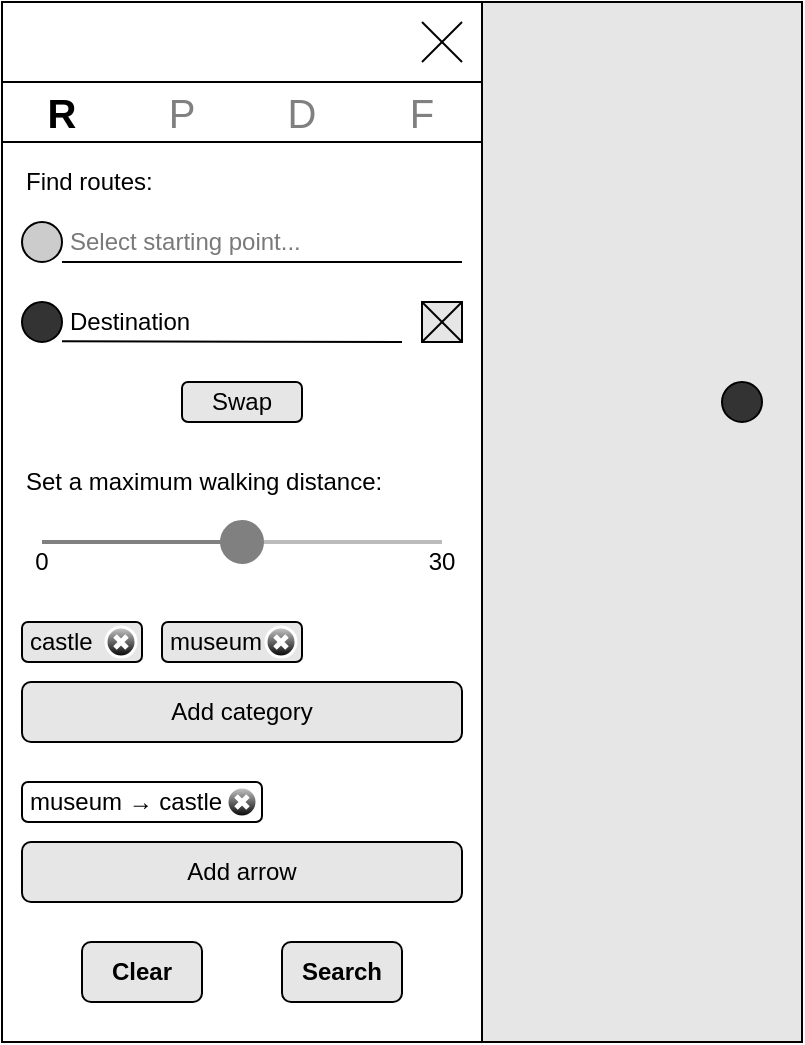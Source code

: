<mxfile version="22.1.11" type="device">
  <diagram name="Page-1" id="KsgSTaAlggie12FrJFNT">
    <mxGraphModel dx="1114" dy="592" grid="1" gridSize="10" guides="1" tooltips="1" connect="1" arrows="1" fold="1" page="1" pageScale="1" pageWidth="827" pageHeight="1169" math="0" shadow="0">
      <root>
        <mxCell id="0" />
        <mxCell id="1" parent="0" />
        <mxCell id="9Uofys7KYo2Ra19vz7WM-36" value="" style="rounded=0;whiteSpace=wrap;html=1;fillColor=#E6E6E6;" parent="1" vertex="1">
          <mxGeometry x="280" y="40" width="160" height="520" as="geometry" />
        </mxCell>
        <mxCell id="9Uofys7KYo2Ra19vz7WM-1" value="" style="rounded=0;whiteSpace=wrap;html=1;fillColor=none;" parent="1" vertex="1">
          <mxGeometry x="40" y="40" width="240" height="520" as="geometry" />
        </mxCell>
        <mxCell id="9Uofys7KYo2Ra19vz7WM-80" value="" style="rounded=0;whiteSpace=wrap;html=1;fillColor=#E6E6E6;strokeWidth=1;" parent="1" vertex="1">
          <mxGeometry x="250" y="190" width="20" height="20" as="geometry" />
        </mxCell>
        <mxCell id="9Uofys7KYo2Ra19vz7WM-2" value="" style="rounded=0;whiteSpace=wrap;html=1;" parent="1" vertex="1">
          <mxGeometry x="40" y="80" width="240" height="30" as="geometry" />
        </mxCell>
        <mxCell id="9Uofys7KYo2Ra19vz7WM-3" value="" style="endArrow=none;html=1;rounded=0;strokeWidth=1;" parent="1" edge="1">
          <mxGeometry width="50" height="50" relative="1" as="geometry">
            <mxPoint x="250" y="70" as="sourcePoint" />
            <mxPoint x="270" y="50" as="targetPoint" />
          </mxGeometry>
        </mxCell>
        <mxCell id="9Uofys7KYo2Ra19vz7WM-4" value="" style="endArrow=none;html=1;rounded=0;strokeWidth=1;" parent="1" edge="1">
          <mxGeometry width="50" height="50" relative="1" as="geometry">
            <mxPoint x="270" y="70" as="sourcePoint" />
            <mxPoint x="250" y="50" as="targetPoint" />
          </mxGeometry>
        </mxCell>
        <mxCell id="9Uofys7KYo2Ra19vz7WM-5" value="R" style="text;html=1;strokeColor=none;fillColor=none;align=center;verticalAlign=middle;whiteSpace=wrap;rounded=0;fontStyle=1;fontSize=20;" parent="1" vertex="1">
          <mxGeometry x="40" y="80" width="60" height="30" as="geometry" />
        </mxCell>
        <mxCell id="9Uofys7KYo2Ra19vz7WM-6" value="P" style="text;html=1;strokeColor=none;fillColor=none;align=center;verticalAlign=middle;whiteSpace=wrap;rounded=0;fontStyle=0;fontSize=20;fontColor=#808080;" parent="1" vertex="1">
          <mxGeometry x="100" y="80" width="60" height="30" as="geometry" />
        </mxCell>
        <mxCell id="9Uofys7KYo2Ra19vz7WM-7" value="D" style="text;html=1;strokeColor=none;fillColor=none;align=center;verticalAlign=middle;whiteSpace=wrap;rounded=0;fontStyle=0;fontSize=20;fontColor=#808080;" parent="1" vertex="1">
          <mxGeometry x="160" y="80" width="60" height="30" as="geometry" />
        </mxCell>
        <mxCell id="9Uofys7KYo2Ra19vz7WM-8" value="" style="endArrow=none;html=1;rounded=0;" parent="1" edge="1">
          <mxGeometry width="50" height="50" relative="1" as="geometry">
            <mxPoint x="270" y="170" as="sourcePoint" />
            <mxPoint x="70" y="170" as="targetPoint" />
          </mxGeometry>
        </mxCell>
        <mxCell id="9Uofys7KYo2Ra19vz7WM-9" value="Find routes:" style="text;html=1;strokeColor=none;fillColor=none;align=left;verticalAlign=middle;whiteSpace=wrap;rounded=0;" parent="1" vertex="1">
          <mxGeometry x="50" y="120" width="220" height="20" as="geometry" />
        </mxCell>
        <mxCell id="9Uofys7KYo2Ra19vz7WM-12" value="" style="endArrow=none;html=1;rounded=0;" parent="1" edge="1">
          <mxGeometry width="50" height="50" relative="1" as="geometry">
            <mxPoint x="240" y="210" as="sourcePoint" />
            <mxPoint x="70" y="209.67" as="targetPoint" />
          </mxGeometry>
        </mxCell>
        <mxCell id="9Uofys7KYo2Ra19vz7WM-13" value="" style="endArrow=none;html=1;rounded=0;strokeWidth=1;spacing=2;" parent="1" edge="1">
          <mxGeometry width="50" height="50" relative="1" as="geometry">
            <mxPoint x="250" y="210" as="sourcePoint" />
            <mxPoint x="270" y="190" as="targetPoint" />
          </mxGeometry>
        </mxCell>
        <mxCell id="9Uofys7KYo2Ra19vz7WM-14" value="" style="endArrow=none;html=1;rounded=0;strokeWidth=1;spacing=2;" parent="1" edge="1">
          <mxGeometry width="50" height="50" relative="1" as="geometry">
            <mxPoint x="270" y="210" as="sourcePoint" />
            <mxPoint x="250" y="190" as="targetPoint" />
          </mxGeometry>
        </mxCell>
        <mxCell id="9Uofys7KYo2Ra19vz7WM-15" value="Select starting point..." style="text;html=1;strokeColor=none;fillColor=none;align=left;verticalAlign=middle;whiteSpace=wrap;rounded=0;fontColor=#797979;spacingLeft=2;" parent="1" vertex="1">
          <mxGeometry x="70" y="150" width="200" height="20" as="geometry" />
        </mxCell>
        <mxCell id="9Uofys7KYo2Ra19vz7WM-16" value="Destination" style="text;html=1;strokeColor=none;fillColor=none;align=left;verticalAlign=middle;whiteSpace=wrap;rounded=0;fontColor=#000000;spacingLeft=2;" parent="1" vertex="1">
          <mxGeometry x="70" y="190" width="170" height="20" as="geometry" />
        </mxCell>
        <mxCell id="9Uofys7KYo2Ra19vz7WM-17" value="Swap" style="rounded=1;whiteSpace=wrap;html=1;fontSize=12;fillColor=#E6E6E6;" parent="1" vertex="1">
          <mxGeometry x="130" y="230" width="60" height="20" as="geometry" />
        </mxCell>
        <mxCell id="9Uofys7KYo2Ra19vz7WM-18" value="Search" style="rounded=1;whiteSpace=wrap;html=1;fontColor=#000000;fontStyle=1;fillColor=#E6E6E6;" parent="1" vertex="1">
          <mxGeometry x="180" y="510" width="60" height="30" as="geometry" />
        </mxCell>
        <mxCell id="9Uofys7KYo2Ra19vz7WM-19" value="Clear" style="rounded=1;whiteSpace=wrap;html=1;fontColor=#000000;fontStyle=1;fillColor=#E6E6E6;" parent="1" vertex="1">
          <mxGeometry x="80" y="510" width="60" height="30" as="geometry" />
        </mxCell>
        <mxCell id="9Uofys7KYo2Ra19vz7WM-20" value="Set a maximum walking distance:" style="text;html=1;strokeColor=none;fillColor=none;align=left;verticalAlign=middle;whiteSpace=wrap;rounded=0;" parent="1" vertex="1">
          <mxGeometry x="50" y="270" width="220" height="20" as="geometry" />
        </mxCell>
        <mxCell id="9Uofys7KYo2Ra19vz7WM-21" value="" style="dashed=0;verticalLabelPosition=bottom;verticalAlign=top;align=center;shape=mxgraph.gmdl.slider2;barPos=50;strokeColor=#808080;opacity=100;strokeWidth=2;fillColor=#808080;handleSize=20;shadow=0;html=1;" parent="1" vertex="1">
          <mxGeometry x="60" y="300" width="200" height="20" as="geometry" />
        </mxCell>
        <mxCell id="9Uofys7KYo2Ra19vz7WM-22" value="Add category" style="rounded=1;whiteSpace=wrap;html=1;fillColor=#E6E6E6;" parent="1" vertex="1">
          <mxGeometry x="50" y="380" width="220" height="30" as="geometry" />
        </mxCell>
        <mxCell id="9Uofys7KYo2Ra19vz7WM-23" value="castle" style="rounded=1;whiteSpace=wrap;html=1;align=left;spacingLeft=2;fillColor=#E6E6E6;" parent="1" vertex="1">
          <mxGeometry x="50" y="350" width="60" height="20" as="geometry" />
        </mxCell>
        <mxCell id="9Uofys7KYo2Ra19vz7WM-24" value="" style="verticalLabelPosition=bottom;verticalAlign=top;html=1;shadow=0;dashed=0;strokeWidth=1;shape=mxgraph.ios.iDeleteApp;fillColor=#cccccc;fillColor2=#000000;strokeColor=#ffffff;sketch=0;" parent="1" vertex="1">
          <mxGeometry x="92" y="352.5" width="15" height="15" as="geometry" />
        </mxCell>
        <mxCell id="9Uofys7KYo2Ra19vz7WM-25" value="museum" style="rounded=1;whiteSpace=wrap;html=1;align=left;spacingLeft=2;fillColor=#E6E6E6;" parent="1" vertex="1">
          <mxGeometry x="120" y="350" width="70" height="20" as="geometry" />
        </mxCell>
        <mxCell id="9Uofys7KYo2Ra19vz7WM-26" value="" style="verticalLabelPosition=bottom;verticalAlign=top;html=1;shadow=0;dashed=0;strokeWidth=1;shape=mxgraph.ios.iDeleteApp;fillColor=#cccccc;fillColor2=#000000;strokeColor=#ffffff;sketch=0;" parent="1" vertex="1">
          <mxGeometry x="172" y="352.5" width="15" height="15" as="geometry" />
        </mxCell>
        <mxCell id="9Uofys7KYo2Ra19vz7WM-29" value="Add arrow" style="rounded=1;whiteSpace=wrap;html=1;fillColor=#E6E6E6;" parent="1" vertex="1">
          <mxGeometry x="50" y="460" width="220" height="30" as="geometry" />
        </mxCell>
        <mxCell id="9Uofys7KYo2Ra19vz7WM-30" value="museum → castle" style="rounded=1;whiteSpace=wrap;html=1;align=left;spacingLeft=2;" parent="1" vertex="1">
          <mxGeometry x="50" y="430" width="120" height="20" as="geometry" />
        </mxCell>
        <mxCell id="9Uofys7KYo2Ra19vz7WM-31" value="" style="verticalLabelPosition=bottom;verticalAlign=top;html=1;shadow=0;dashed=0;strokeWidth=1;shape=mxgraph.ios.iDeleteApp;fillColor=#cccccc;fillColor2=#000000;strokeColor=#ffffff;sketch=0;" parent="1" vertex="1">
          <mxGeometry x="152.5" y="432.5" width="15" height="15" as="geometry" />
        </mxCell>
        <mxCell id="9Uofys7KYo2Ra19vz7WM-32" value="0" style="text;html=1;strokeColor=none;fillColor=none;align=center;verticalAlign=middle;whiteSpace=wrap;rounded=0;fontColor=#000000;" parent="1" vertex="1">
          <mxGeometry x="50" y="310" width="20" height="20" as="geometry" />
        </mxCell>
        <mxCell id="9Uofys7KYo2Ra19vz7WM-33" value="30" style="text;html=1;strokeColor=none;fillColor=none;align=center;verticalAlign=middle;whiteSpace=wrap;rounded=0;fontColor=#000000;" parent="1" vertex="1">
          <mxGeometry x="250" y="310" width="20" height="20" as="geometry" />
        </mxCell>
        <mxCell id="9Uofys7KYo2Ra19vz7WM-34" value="F" style="text;html=1;strokeColor=none;fillColor=none;align=center;verticalAlign=middle;whiteSpace=wrap;rounded=0;fontStyle=0;fontSize=20;fontColor=#808080;" parent="1" vertex="1">
          <mxGeometry x="220" y="80" width="60" height="30" as="geometry" />
        </mxCell>
        <mxCell id="9Uofys7KYo2Ra19vz7WM-101" value="" style="ellipse;whiteSpace=wrap;html=1;aspect=fixed;fillColor=#CCCCCC;" parent="1" vertex="1">
          <mxGeometry x="50" y="150" width="20" height="20" as="geometry" />
        </mxCell>
        <mxCell id="9Uofys7KYo2Ra19vz7WM-102" value="" style="ellipse;whiteSpace=wrap;html=1;aspect=fixed;fillColor=#333333;" parent="1" vertex="1">
          <mxGeometry x="50" y="190" width="20" height="20" as="geometry" />
        </mxCell>
        <mxCell id="9Uofys7KYo2Ra19vz7WM-104" value="" style="ellipse;whiteSpace=wrap;html=1;aspect=fixed;fillColor=#333333;" parent="1" vertex="1">
          <mxGeometry x="400" y="230" width="20" height="20" as="geometry" />
        </mxCell>
      </root>
    </mxGraphModel>
  </diagram>
</mxfile>
